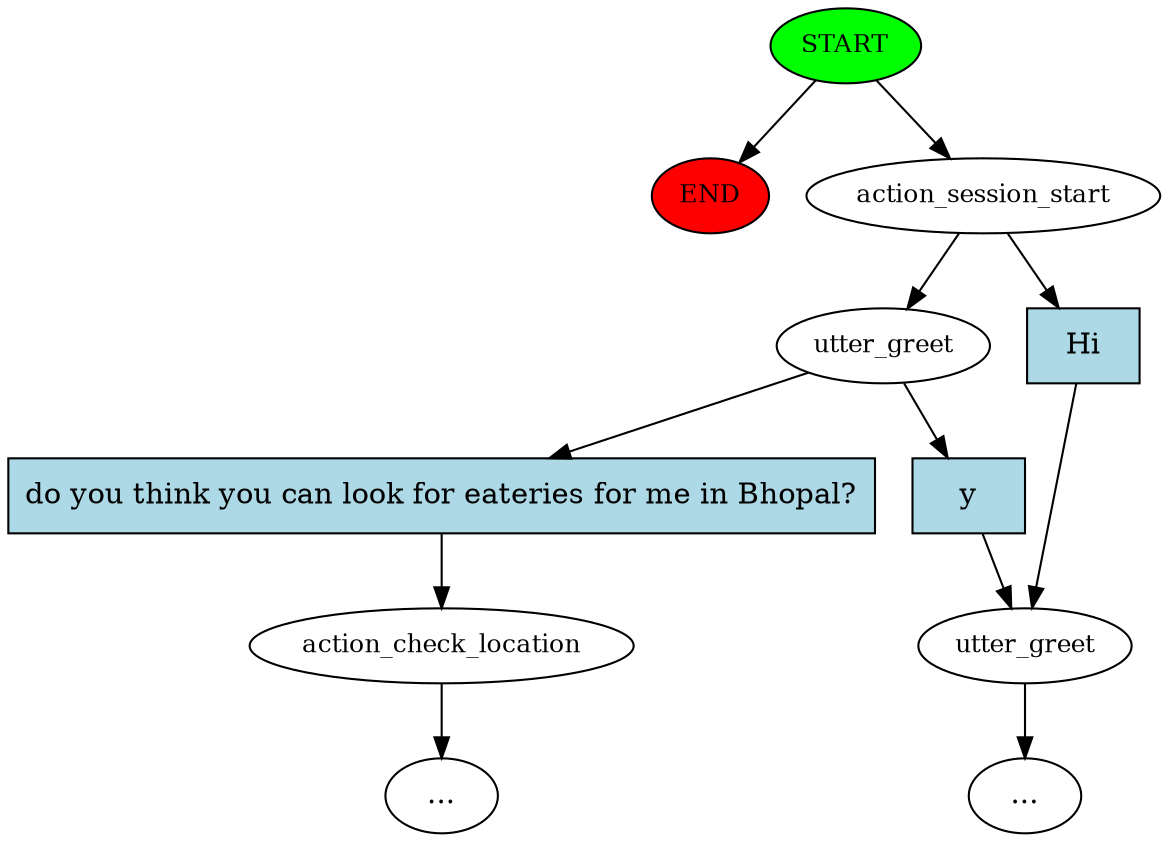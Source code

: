 digraph  {
0 [class="start active", fillcolor=green, fontsize=12, label=START, style=filled];
"-1" [class=end, fillcolor=red, fontsize=12, label=END, style=filled];
1 [class=active, fontsize=12, label=action_session_start];
2 [class="", fontsize=12, label=utter_greet];
4 [class="dashed active", fontsize=12, label=utter_greet];
"-4" [class=ellipsis, label="..."];
8 [class="", fontsize=12, label=action_check_location];
"-6" [class=ellipsis, label="..."];
14 [class=intent, fillcolor=lightblue, label=Hi, shape=rect, style=filled];
15 [class=intent, fillcolor=lightblue, label=y, shape=rect, style=filled];
16 [class=intent, fillcolor=lightblue, label="do you think you can look for eateries for me in Bhopal?", shape=rect, style=filled];
0 -> "-1"  [class="", key=NONE, label=""];
0 -> 1  [class=active, key=NONE, label=""];
1 -> 4  [class=active, key=NONE, label=""];
1 -> 14  [class="", key=0];
2 -> "-4"  [class="", key=NONE, label=""];
4 -> 15  [class="", key=0];
4 -> 16  [class="", key=0];
8 -> "-6"  [class="", key=NONE, label=""];
14 -> 2  [class="", key=0];
15 -> 2  [class="", key=0];
16 -> 8  [class="", key=0];
}
